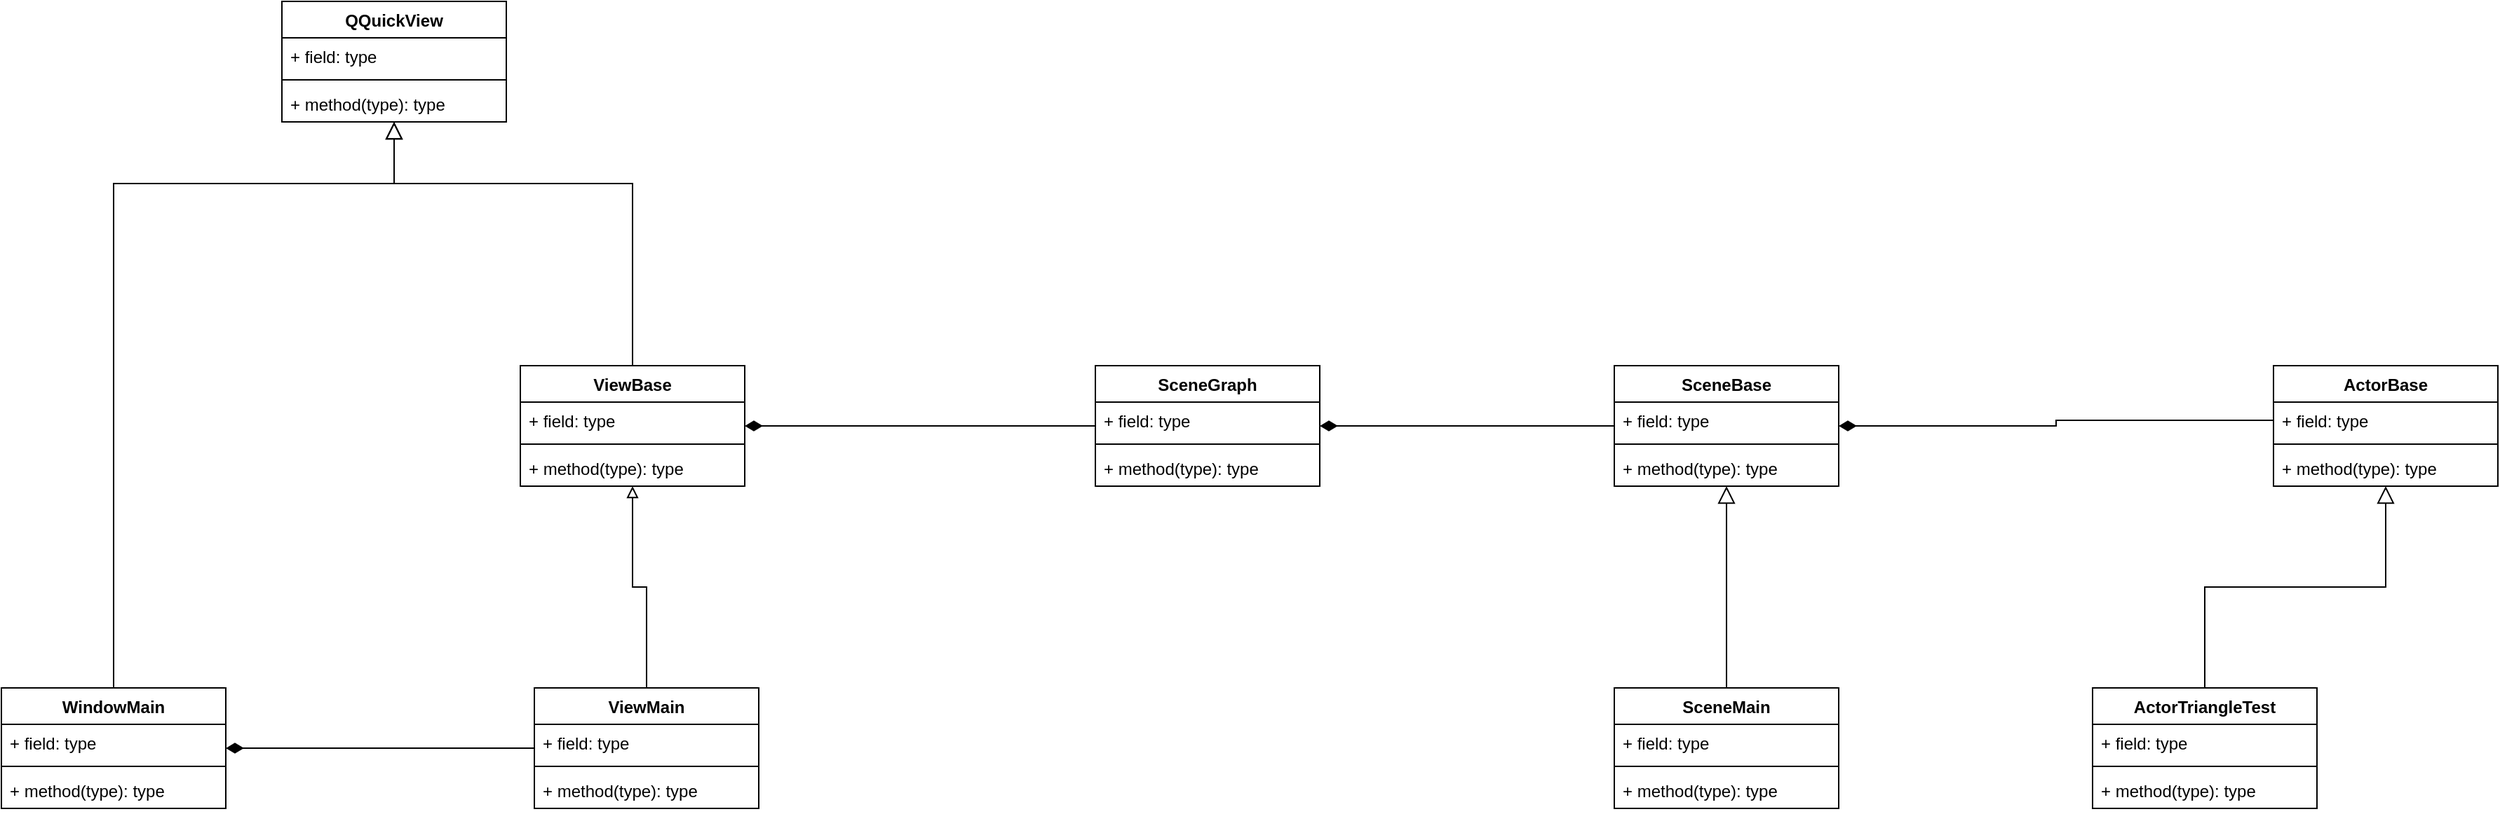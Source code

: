<mxfile version="17.1.2" type="github">
  <diagram id="C5RBs43oDa-KdzZeNtuy" name="Page-1">
    <mxGraphModel dx="2249" dy="1943" grid="1" gridSize="10" guides="1" tooltips="1" connect="1" arrows="1" fold="1" page="1" pageScale="1" pageWidth="827" pageHeight="1169" math="0" shadow="0">
      <root>
        <mxCell id="WIyWlLk6GJQsqaUBKTNV-0" />
        <mxCell id="WIyWlLk6GJQsqaUBKTNV-1" parent="WIyWlLk6GJQsqaUBKTNV-0" />
        <mxCell id="0NEtWMYO4ZuPsKRHQnTD-20" style="edgeStyle=orthogonalEdgeStyle;rounded=0;jumpSize=6;orthogonalLoop=1;jettySize=auto;html=1;endArrow=diamondThin;endFill=1;endSize=10;strokeWidth=1;" edge="1" parent="WIyWlLk6GJQsqaUBKTNV-1" source="VZaMGnJBIsHaf5kMKN6Z-1" target="0NEtWMYO4ZuPsKRHQnTD-7">
          <mxGeometry relative="1" as="geometry">
            <Array as="points">
              <mxPoint x="460" y="-67" />
              <mxPoint x="460" y="-67" />
            </Array>
          </mxGeometry>
        </mxCell>
        <mxCell id="VZaMGnJBIsHaf5kMKN6Z-1" value="SceneGraph" style="swimlane;fontStyle=1;align=center;verticalAlign=top;childLayout=stackLayout;horizontal=1;startSize=26;horizontalStack=0;resizeParent=1;resizeParentMax=0;resizeLast=0;collapsible=1;marginBottom=0;" parent="WIyWlLk6GJQsqaUBKTNV-1" vertex="1">
          <mxGeometry x="530" y="-110" width="160" height="86" as="geometry" />
        </mxCell>
        <mxCell id="VZaMGnJBIsHaf5kMKN6Z-2" value="+ field: type" style="text;strokeColor=none;fillColor=none;align=left;verticalAlign=top;spacingLeft=4;spacingRight=4;overflow=hidden;rotatable=0;points=[[0,0.5],[1,0.5]];portConstraint=eastwest;" parent="VZaMGnJBIsHaf5kMKN6Z-1" vertex="1">
          <mxGeometry y="26" width="160" height="26" as="geometry" />
        </mxCell>
        <mxCell id="VZaMGnJBIsHaf5kMKN6Z-3" value="" style="line;strokeWidth=1;fillColor=none;align=left;verticalAlign=middle;spacingTop=-1;spacingLeft=3;spacingRight=3;rotatable=0;labelPosition=right;points=[];portConstraint=eastwest;" parent="VZaMGnJBIsHaf5kMKN6Z-1" vertex="1">
          <mxGeometry y="52" width="160" height="8" as="geometry" />
        </mxCell>
        <mxCell id="VZaMGnJBIsHaf5kMKN6Z-4" value="+ method(type): type" style="text;strokeColor=none;fillColor=none;align=left;verticalAlign=top;spacingLeft=4;spacingRight=4;overflow=hidden;rotatable=0;points=[[0,0.5],[1,0.5]];portConstraint=eastwest;" parent="VZaMGnJBIsHaf5kMKN6Z-1" vertex="1">
          <mxGeometry y="60" width="160" height="26" as="geometry" />
        </mxCell>
        <mxCell id="0NEtWMYO4ZuPsKRHQnTD-17" style="edgeStyle=orthogonalEdgeStyle;rounded=0;jumpSize=6;orthogonalLoop=1;jettySize=auto;html=1;endArrow=block;endFill=0;strokeWidth=1;" edge="1" parent="WIyWlLk6GJQsqaUBKTNV-1" source="VZaMGnJBIsHaf5kMKN6Z-5" target="0NEtWMYO4ZuPsKRHQnTD-7">
          <mxGeometry relative="1" as="geometry" />
        </mxCell>
        <mxCell id="0NEtWMYO4ZuPsKRHQnTD-19" style="edgeStyle=orthogonalEdgeStyle;rounded=0;jumpSize=6;orthogonalLoop=1;jettySize=auto;html=1;endArrow=diamondThin;endFill=1;strokeWidth=1;endSize=10;" edge="1" parent="WIyWlLk6GJQsqaUBKTNV-1" source="VZaMGnJBIsHaf5kMKN6Z-5" target="VZaMGnJBIsHaf5kMKN6Z-12">
          <mxGeometry relative="1" as="geometry" />
        </mxCell>
        <mxCell id="VZaMGnJBIsHaf5kMKN6Z-5" value="ViewMain" style="swimlane;fontStyle=1;align=center;verticalAlign=top;childLayout=stackLayout;horizontal=1;startSize=26;horizontalStack=0;resizeParent=1;resizeParentMax=0;resizeLast=0;collapsible=1;marginBottom=0;" parent="WIyWlLk6GJQsqaUBKTNV-1" vertex="1">
          <mxGeometry x="130" y="120" width="160" height="86" as="geometry" />
        </mxCell>
        <mxCell id="VZaMGnJBIsHaf5kMKN6Z-6" value="+ field: type" style="text;strokeColor=none;fillColor=none;align=left;verticalAlign=top;spacingLeft=4;spacingRight=4;overflow=hidden;rotatable=0;points=[[0,0.5],[1,0.5]];portConstraint=eastwest;" parent="VZaMGnJBIsHaf5kMKN6Z-5" vertex="1">
          <mxGeometry y="26" width="160" height="26" as="geometry" />
        </mxCell>
        <mxCell id="VZaMGnJBIsHaf5kMKN6Z-7" value="" style="line;strokeWidth=1;fillColor=none;align=left;verticalAlign=middle;spacingTop=-1;spacingLeft=3;spacingRight=3;rotatable=0;labelPosition=right;points=[];portConstraint=eastwest;" parent="VZaMGnJBIsHaf5kMKN6Z-5" vertex="1">
          <mxGeometry y="52" width="160" height="8" as="geometry" />
        </mxCell>
        <mxCell id="VZaMGnJBIsHaf5kMKN6Z-8" value="+ method(type): type" style="text;strokeColor=none;fillColor=none;align=left;verticalAlign=top;spacingLeft=4;spacingRight=4;overflow=hidden;rotatable=0;points=[[0,0.5],[1,0.5]];portConstraint=eastwest;" parent="VZaMGnJBIsHaf5kMKN6Z-5" vertex="1">
          <mxGeometry y="60" width="160" height="26" as="geometry" />
        </mxCell>
        <mxCell id="0NEtWMYO4ZuPsKRHQnTD-16" style="edgeStyle=orthogonalEdgeStyle;rounded=0;jumpSize=6;orthogonalLoop=1;jettySize=auto;html=1;endArrow=block;endFill=0;strokeWidth=1;endSize=10;" edge="1" parent="WIyWlLk6GJQsqaUBKTNV-1" source="VZaMGnJBIsHaf5kMKN6Z-12" target="0NEtWMYO4ZuPsKRHQnTD-0">
          <mxGeometry relative="1" as="geometry">
            <Array as="points">
              <mxPoint x="-170" y="-240" />
              <mxPoint x="30" y="-240" />
            </Array>
          </mxGeometry>
        </mxCell>
        <mxCell id="VZaMGnJBIsHaf5kMKN6Z-12" value="WindowMain" style="swimlane;fontStyle=1;align=center;verticalAlign=top;childLayout=stackLayout;horizontal=1;startSize=26;horizontalStack=0;resizeParent=1;resizeParentMax=0;resizeLast=0;collapsible=1;marginBottom=0;" parent="WIyWlLk6GJQsqaUBKTNV-1" vertex="1">
          <mxGeometry x="-250" y="120" width="160" height="86" as="geometry" />
        </mxCell>
        <mxCell id="VZaMGnJBIsHaf5kMKN6Z-13" value="+ field: type" style="text;strokeColor=none;fillColor=none;align=left;verticalAlign=top;spacingLeft=4;spacingRight=4;overflow=hidden;rotatable=0;points=[[0,0.5],[1,0.5]];portConstraint=eastwest;" parent="VZaMGnJBIsHaf5kMKN6Z-12" vertex="1">
          <mxGeometry y="26" width="160" height="26" as="geometry" />
        </mxCell>
        <mxCell id="VZaMGnJBIsHaf5kMKN6Z-14" value="" style="line;strokeWidth=1;fillColor=none;align=left;verticalAlign=middle;spacingTop=-1;spacingLeft=3;spacingRight=3;rotatable=0;labelPosition=right;points=[];portConstraint=eastwest;" parent="VZaMGnJBIsHaf5kMKN6Z-12" vertex="1">
          <mxGeometry y="52" width="160" height="8" as="geometry" />
        </mxCell>
        <mxCell id="VZaMGnJBIsHaf5kMKN6Z-15" value="+ method(type): type" style="text;strokeColor=none;fillColor=none;align=left;verticalAlign=top;spacingLeft=4;spacingRight=4;overflow=hidden;rotatable=0;points=[[0,0.5],[1,0.5]];portConstraint=eastwest;" parent="VZaMGnJBIsHaf5kMKN6Z-12" vertex="1">
          <mxGeometry y="60" width="160" height="26" as="geometry" />
        </mxCell>
        <mxCell id="0NEtWMYO4ZuPsKRHQnTD-0" value="QQuickView" style="swimlane;fontStyle=1;align=center;verticalAlign=top;childLayout=stackLayout;horizontal=1;startSize=26;horizontalStack=0;resizeParent=1;resizeParentMax=0;resizeLast=0;collapsible=1;marginBottom=0;" vertex="1" parent="WIyWlLk6GJQsqaUBKTNV-1">
          <mxGeometry x="-50" y="-370" width="160" height="86" as="geometry" />
        </mxCell>
        <mxCell id="0NEtWMYO4ZuPsKRHQnTD-1" value="+ field: type" style="text;strokeColor=none;fillColor=none;align=left;verticalAlign=top;spacingLeft=4;spacingRight=4;overflow=hidden;rotatable=0;points=[[0,0.5],[1,0.5]];portConstraint=eastwest;" vertex="1" parent="0NEtWMYO4ZuPsKRHQnTD-0">
          <mxGeometry y="26" width="160" height="26" as="geometry" />
        </mxCell>
        <mxCell id="0NEtWMYO4ZuPsKRHQnTD-2" value="" style="line;strokeWidth=1;fillColor=none;align=left;verticalAlign=middle;spacingTop=-1;spacingLeft=3;spacingRight=3;rotatable=0;labelPosition=right;points=[];portConstraint=eastwest;" vertex="1" parent="0NEtWMYO4ZuPsKRHQnTD-0">
          <mxGeometry y="52" width="160" height="8" as="geometry" />
        </mxCell>
        <mxCell id="0NEtWMYO4ZuPsKRHQnTD-3" value="+ method(type): type" style="text;strokeColor=none;fillColor=none;align=left;verticalAlign=top;spacingLeft=4;spacingRight=4;overflow=hidden;rotatable=0;points=[[0,0.5],[1,0.5]];portConstraint=eastwest;" vertex="1" parent="0NEtWMYO4ZuPsKRHQnTD-0">
          <mxGeometry y="60" width="160" height="26" as="geometry" />
        </mxCell>
        <mxCell id="0NEtWMYO4ZuPsKRHQnTD-11" style="edgeStyle=orthogonalEdgeStyle;rounded=0;jumpSize=6;orthogonalLoop=1;jettySize=auto;html=1;endArrow=block;endFill=0;strokeWidth=1;endSize=10;" edge="1" parent="WIyWlLk6GJQsqaUBKTNV-1" source="0NEtWMYO4ZuPsKRHQnTD-7" target="0NEtWMYO4ZuPsKRHQnTD-3">
          <mxGeometry relative="1" as="geometry">
            <Array as="points">
              <mxPoint x="200" y="-240" />
              <mxPoint x="30" y="-240" />
            </Array>
          </mxGeometry>
        </mxCell>
        <mxCell id="0NEtWMYO4ZuPsKRHQnTD-7" value="ViewBase" style="swimlane;fontStyle=1;align=center;verticalAlign=top;childLayout=stackLayout;horizontal=1;startSize=26;horizontalStack=0;resizeParent=1;resizeParentMax=0;resizeLast=0;collapsible=1;marginBottom=0;" vertex="1" parent="WIyWlLk6GJQsqaUBKTNV-1">
          <mxGeometry x="120" y="-110" width="160" height="86" as="geometry" />
        </mxCell>
        <mxCell id="0NEtWMYO4ZuPsKRHQnTD-8" value="+ field: type" style="text;strokeColor=none;fillColor=none;align=left;verticalAlign=top;spacingLeft=4;spacingRight=4;overflow=hidden;rotatable=0;points=[[0,0.5],[1,0.5]];portConstraint=eastwest;" vertex="1" parent="0NEtWMYO4ZuPsKRHQnTD-7">
          <mxGeometry y="26" width="160" height="26" as="geometry" />
        </mxCell>
        <mxCell id="0NEtWMYO4ZuPsKRHQnTD-9" value="" style="line;strokeWidth=1;fillColor=none;align=left;verticalAlign=middle;spacingTop=-1;spacingLeft=3;spacingRight=3;rotatable=0;labelPosition=right;points=[];portConstraint=eastwest;" vertex="1" parent="0NEtWMYO4ZuPsKRHQnTD-7">
          <mxGeometry y="52" width="160" height="8" as="geometry" />
        </mxCell>
        <mxCell id="0NEtWMYO4ZuPsKRHQnTD-10" value="+ method(type): type" style="text;strokeColor=none;fillColor=none;align=left;verticalAlign=top;spacingLeft=4;spacingRight=4;overflow=hidden;rotatable=0;points=[[0,0.5],[1,0.5]];portConstraint=eastwest;" vertex="1" parent="0NEtWMYO4ZuPsKRHQnTD-7">
          <mxGeometry y="60" width="160" height="26" as="geometry" />
        </mxCell>
        <mxCell id="0NEtWMYO4ZuPsKRHQnTD-25" style="edgeStyle=orthogonalEdgeStyle;rounded=0;jumpSize=6;orthogonalLoop=1;jettySize=auto;html=1;endArrow=diamondThin;endFill=1;endSize=10;strokeWidth=1;" edge="1" parent="WIyWlLk6GJQsqaUBKTNV-1" source="0NEtWMYO4ZuPsKRHQnTD-21" target="VZaMGnJBIsHaf5kMKN6Z-1">
          <mxGeometry relative="1" as="geometry">
            <Array as="points">
              <mxPoint x="810" y="-67" />
              <mxPoint x="810" y="-67" />
            </Array>
          </mxGeometry>
        </mxCell>
        <mxCell id="0NEtWMYO4ZuPsKRHQnTD-21" value="SceneBase" style="swimlane;fontStyle=1;align=center;verticalAlign=top;childLayout=stackLayout;horizontal=1;startSize=26;horizontalStack=0;resizeParent=1;resizeParentMax=0;resizeLast=0;collapsible=1;marginBottom=0;" vertex="1" parent="WIyWlLk6GJQsqaUBKTNV-1">
          <mxGeometry x="900" y="-110" width="160" height="86" as="geometry" />
        </mxCell>
        <mxCell id="0NEtWMYO4ZuPsKRHQnTD-22" value="+ field: type" style="text;strokeColor=none;fillColor=none;align=left;verticalAlign=top;spacingLeft=4;spacingRight=4;overflow=hidden;rotatable=0;points=[[0,0.5],[1,0.5]];portConstraint=eastwest;" vertex="1" parent="0NEtWMYO4ZuPsKRHQnTD-21">
          <mxGeometry y="26" width="160" height="26" as="geometry" />
        </mxCell>
        <mxCell id="0NEtWMYO4ZuPsKRHQnTD-23" value="" style="line;strokeWidth=1;fillColor=none;align=left;verticalAlign=middle;spacingTop=-1;spacingLeft=3;spacingRight=3;rotatable=0;labelPosition=right;points=[];portConstraint=eastwest;" vertex="1" parent="0NEtWMYO4ZuPsKRHQnTD-21">
          <mxGeometry y="52" width="160" height="8" as="geometry" />
        </mxCell>
        <mxCell id="0NEtWMYO4ZuPsKRHQnTD-24" value="+ method(type): type" style="text;strokeColor=none;fillColor=none;align=left;verticalAlign=top;spacingLeft=4;spacingRight=4;overflow=hidden;rotatable=0;points=[[0,0.5],[1,0.5]];portConstraint=eastwest;" vertex="1" parent="0NEtWMYO4ZuPsKRHQnTD-21">
          <mxGeometry y="60" width="160" height="26" as="geometry" />
        </mxCell>
        <mxCell id="0NEtWMYO4ZuPsKRHQnTD-38" style="edgeStyle=orthogonalEdgeStyle;rounded=0;jumpSize=6;orthogonalLoop=1;jettySize=auto;html=1;endArrow=block;endFill=0;endSize=10;strokeWidth=1;" edge="1" parent="WIyWlLk6GJQsqaUBKTNV-1" source="0NEtWMYO4ZuPsKRHQnTD-28" target="0NEtWMYO4ZuPsKRHQnTD-21">
          <mxGeometry relative="1" as="geometry" />
        </mxCell>
        <mxCell id="0NEtWMYO4ZuPsKRHQnTD-28" value="SceneMain" style="swimlane;fontStyle=1;align=center;verticalAlign=top;childLayout=stackLayout;horizontal=1;startSize=26;horizontalStack=0;resizeParent=1;resizeParentMax=0;resizeLast=0;collapsible=1;marginBottom=0;" vertex="1" parent="WIyWlLk6GJQsqaUBKTNV-1">
          <mxGeometry x="900" y="120" width="160" height="86" as="geometry" />
        </mxCell>
        <mxCell id="0NEtWMYO4ZuPsKRHQnTD-29" value="+ field: type" style="text;strokeColor=none;fillColor=none;align=left;verticalAlign=top;spacingLeft=4;spacingRight=4;overflow=hidden;rotatable=0;points=[[0,0.5],[1,0.5]];portConstraint=eastwest;" vertex="1" parent="0NEtWMYO4ZuPsKRHQnTD-28">
          <mxGeometry y="26" width="160" height="26" as="geometry" />
        </mxCell>
        <mxCell id="0NEtWMYO4ZuPsKRHQnTD-30" value="" style="line;strokeWidth=1;fillColor=none;align=left;verticalAlign=middle;spacingTop=-1;spacingLeft=3;spacingRight=3;rotatable=0;labelPosition=right;points=[];portConstraint=eastwest;" vertex="1" parent="0NEtWMYO4ZuPsKRHQnTD-28">
          <mxGeometry y="52" width="160" height="8" as="geometry" />
        </mxCell>
        <mxCell id="0NEtWMYO4ZuPsKRHQnTD-31" value="+ method(type): type" style="text;strokeColor=none;fillColor=none;align=left;verticalAlign=top;spacingLeft=4;spacingRight=4;overflow=hidden;rotatable=0;points=[[0,0.5],[1,0.5]];portConstraint=eastwest;" vertex="1" parent="0NEtWMYO4ZuPsKRHQnTD-28">
          <mxGeometry y="60" width="160" height="26" as="geometry" />
        </mxCell>
        <mxCell id="0NEtWMYO4ZuPsKRHQnTD-32" value="ActorBase" style="swimlane;fontStyle=1;align=center;verticalAlign=top;childLayout=stackLayout;horizontal=1;startSize=26;horizontalStack=0;resizeParent=1;resizeParentMax=0;resizeLast=0;collapsible=1;marginBottom=0;" vertex="1" parent="WIyWlLk6GJQsqaUBKTNV-1">
          <mxGeometry x="1370" y="-110" width="160" height="86" as="geometry" />
        </mxCell>
        <mxCell id="0NEtWMYO4ZuPsKRHQnTD-33" value="+ field: type" style="text;strokeColor=none;fillColor=none;align=left;verticalAlign=top;spacingLeft=4;spacingRight=4;overflow=hidden;rotatable=0;points=[[0,0.5],[1,0.5]];portConstraint=eastwest;" vertex="1" parent="0NEtWMYO4ZuPsKRHQnTD-32">
          <mxGeometry y="26" width="160" height="26" as="geometry" />
        </mxCell>
        <mxCell id="0NEtWMYO4ZuPsKRHQnTD-34" value="" style="line;strokeWidth=1;fillColor=none;align=left;verticalAlign=middle;spacingTop=-1;spacingLeft=3;spacingRight=3;rotatable=0;labelPosition=right;points=[];portConstraint=eastwest;" vertex="1" parent="0NEtWMYO4ZuPsKRHQnTD-32">
          <mxGeometry y="52" width="160" height="8" as="geometry" />
        </mxCell>
        <mxCell id="0NEtWMYO4ZuPsKRHQnTD-35" value="+ method(type): type" style="text;strokeColor=none;fillColor=none;align=left;verticalAlign=top;spacingLeft=4;spacingRight=4;overflow=hidden;rotatable=0;points=[[0,0.5],[1,0.5]];portConstraint=eastwest;" vertex="1" parent="0NEtWMYO4ZuPsKRHQnTD-32">
          <mxGeometry y="60" width="160" height="26" as="geometry" />
        </mxCell>
        <mxCell id="0NEtWMYO4ZuPsKRHQnTD-36" style="edgeStyle=orthogonalEdgeStyle;rounded=0;jumpSize=6;orthogonalLoop=1;jettySize=auto;html=1;endArrow=diamondThin;endFill=1;endSize=10;strokeWidth=1;" edge="1" parent="WIyWlLk6GJQsqaUBKTNV-1" source="0NEtWMYO4ZuPsKRHQnTD-33" target="0NEtWMYO4ZuPsKRHQnTD-21">
          <mxGeometry relative="1" as="geometry" />
        </mxCell>
        <mxCell id="0NEtWMYO4ZuPsKRHQnTD-43" style="edgeStyle=orthogonalEdgeStyle;rounded=0;jumpSize=6;orthogonalLoop=1;jettySize=auto;html=1;endArrow=block;endFill=0;endSize=10;strokeWidth=1;" edge="1" parent="WIyWlLk6GJQsqaUBKTNV-1" source="0NEtWMYO4ZuPsKRHQnTD-39" target="0NEtWMYO4ZuPsKRHQnTD-32">
          <mxGeometry relative="1" as="geometry" />
        </mxCell>
        <mxCell id="0NEtWMYO4ZuPsKRHQnTD-39" value="ActorTriangleTest" style="swimlane;fontStyle=1;align=center;verticalAlign=top;childLayout=stackLayout;horizontal=1;startSize=26;horizontalStack=0;resizeParent=1;resizeParentMax=0;resizeLast=0;collapsible=1;marginBottom=0;" vertex="1" parent="WIyWlLk6GJQsqaUBKTNV-1">
          <mxGeometry x="1241" y="120" width="160" height="86" as="geometry" />
        </mxCell>
        <mxCell id="0NEtWMYO4ZuPsKRHQnTD-40" value="+ field: type" style="text;strokeColor=none;fillColor=none;align=left;verticalAlign=top;spacingLeft=4;spacingRight=4;overflow=hidden;rotatable=0;points=[[0,0.5],[1,0.5]];portConstraint=eastwest;" vertex="1" parent="0NEtWMYO4ZuPsKRHQnTD-39">
          <mxGeometry y="26" width="160" height="26" as="geometry" />
        </mxCell>
        <mxCell id="0NEtWMYO4ZuPsKRHQnTD-41" value="" style="line;strokeWidth=1;fillColor=none;align=left;verticalAlign=middle;spacingTop=-1;spacingLeft=3;spacingRight=3;rotatable=0;labelPosition=right;points=[];portConstraint=eastwest;" vertex="1" parent="0NEtWMYO4ZuPsKRHQnTD-39">
          <mxGeometry y="52" width="160" height="8" as="geometry" />
        </mxCell>
        <mxCell id="0NEtWMYO4ZuPsKRHQnTD-42" value="+ method(type): type" style="text;strokeColor=none;fillColor=none;align=left;verticalAlign=top;spacingLeft=4;spacingRight=4;overflow=hidden;rotatable=0;points=[[0,0.5],[1,0.5]];portConstraint=eastwest;" vertex="1" parent="0NEtWMYO4ZuPsKRHQnTD-39">
          <mxGeometry y="60" width="160" height="26" as="geometry" />
        </mxCell>
      </root>
    </mxGraphModel>
  </diagram>
</mxfile>
